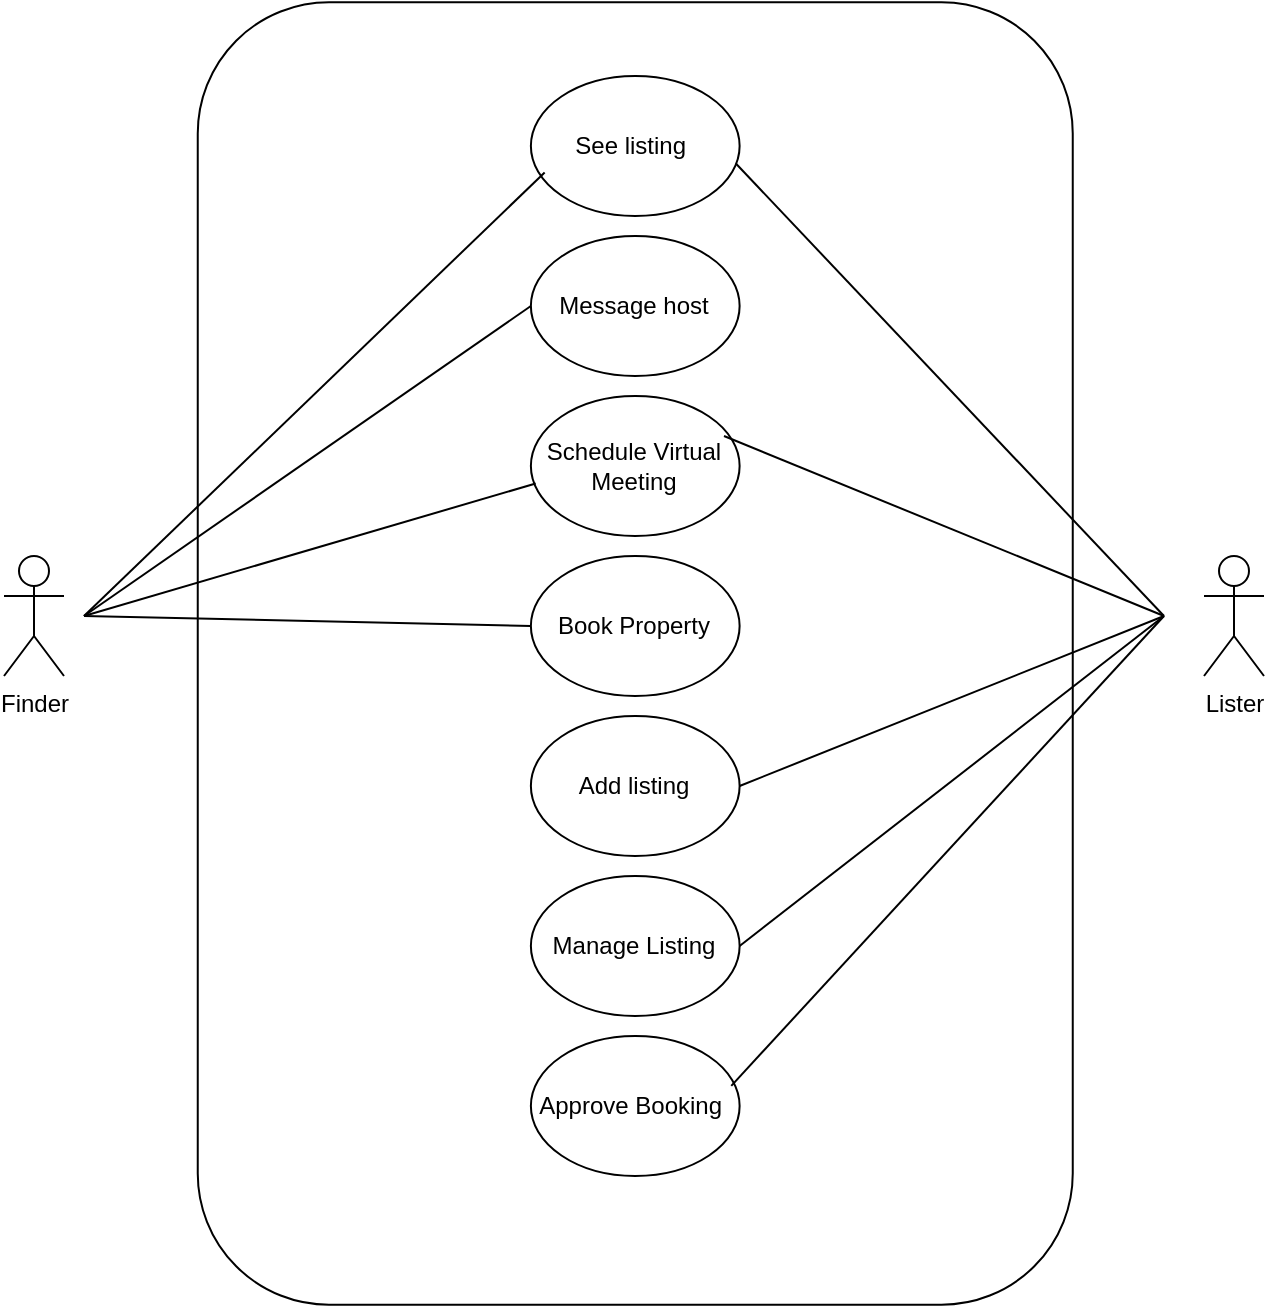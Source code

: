 <mxfile>
    <diagram id="lG8KsGf_u_agT_vsYf8F" name="Page-1">
        <mxGraphModel dx="1043" dy="669" grid="0" gridSize="10" guides="1" tooltips="1" connect="1" arrows="1" fold="1" page="1" pageScale="1" pageWidth="850" pageHeight="1100" math="0" shadow="0">
            <root>
                <mxCell id="0"/>
                <mxCell id="1" parent="0"/>
                <mxCell id="3" value="" style="rounded=1;whiteSpace=wrap;html=1;rotation=-90;" vertex="1" parent="1">
                    <mxGeometry x="110" y="160" width="651.25" height="437.5" as="geometry"/>
                </mxCell>
                <mxCell id="4" value="Finder" style="shape=umlActor;verticalLabelPosition=bottom;verticalAlign=top;html=1;outlineConnect=0;" vertex="1" parent="1">
                    <mxGeometry x="120" y="330" width="30" height="60" as="geometry"/>
                </mxCell>
                <mxCell id="5" value="Lister" style="shape=umlActor;verticalLabelPosition=bottom;verticalAlign=top;html=1;outlineConnect=0;" vertex="1" parent="1">
                    <mxGeometry x="720" y="330" width="30" height="60" as="geometry"/>
                </mxCell>
                <mxCell id="6" value="See listing&amp;nbsp;" style="ellipse;whiteSpace=wrap;html=1;" vertex="1" parent="1">
                    <mxGeometry x="383.44" y="90" width="104.37" height="70" as="geometry"/>
                </mxCell>
                <mxCell id="7" value="Message host" style="ellipse;whiteSpace=wrap;html=1;" vertex="1" parent="1">
                    <mxGeometry x="383.44" y="170" width="104.37" height="70" as="geometry"/>
                </mxCell>
                <mxCell id="8" value="Schedule Virtual Meeting" style="ellipse;whiteSpace=wrap;html=1;" vertex="1" parent="1">
                    <mxGeometry x="383.44" y="250" width="104.37" height="70" as="geometry"/>
                </mxCell>
                <mxCell id="9" value="Book Property" style="ellipse;whiteSpace=wrap;html=1;" vertex="1" parent="1">
                    <mxGeometry x="383.44" y="330" width="104.37" height="70" as="geometry"/>
                </mxCell>
                <mxCell id="10" value="Add listing" style="ellipse;whiteSpace=wrap;html=1;" vertex="1" parent="1">
                    <mxGeometry x="383.44" y="410" width="104.37" height="70" as="geometry"/>
                </mxCell>
                <mxCell id="11" value="Manage Listing" style="ellipse;whiteSpace=wrap;html=1;" vertex="1" parent="1">
                    <mxGeometry x="383.44" y="490" width="104.37" height="70" as="geometry"/>
                </mxCell>
                <mxCell id="12" value="Approve Booking&amp;nbsp;" style="ellipse;whiteSpace=wrap;html=1;" vertex="1" parent="1">
                    <mxGeometry x="383.44" y="570" width="104.37" height="70" as="geometry"/>
                </mxCell>
                <mxCell id="14" value="" style="endArrow=none;html=1;entryX=0.066;entryY=0.689;entryDx=0;entryDy=0;entryPerimeter=0;" edge="1" parent="1" target="6">
                    <mxGeometry width="50" height="50" relative="1" as="geometry">
                        <mxPoint x="160" y="360" as="sourcePoint"/>
                        <mxPoint x="230" y="310" as="targetPoint"/>
                    </mxGeometry>
                </mxCell>
                <mxCell id="15" value="" style="endArrow=none;html=1;entryX=0;entryY=0.5;entryDx=0;entryDy=0;" edge="1" parent="1" target="7">
                    <mxGeometry width="50" height="50" relative="1" as="geometry">
                        <mxPoint x="160" y="360" as="sourcePoint"/>
                        <mxPoint x="400" y="148" as="targetPoint"/>
                    </mxGeometry>
                </mxCell>
                <mxCell id="17" value="" style="endArrow=none;html=1;entryX=0.023;entryY=0.625;entryDx=0;entryDy=0;entryPerimeter=0;" edge="1" parent="1" target="8">
                    <mxGeometry width="50" height="50" relative="1" as="geometry">
                        <mxPoint x="160" y="360" as="sourcePoint"/>
                        <mxPoint x="393" y="215" as="targetPoint"/>
                    </mxGeometry>
                </mxCell>
                <mxCell id="18" value="" style="endArrow=none;html=1;entryX=0;entryY=0.5;entryDx=0;entryDy=0;" edge="1" parent="1" target="9">
                    <mxGeometry width="50" height="50" relative="1" as="geometry">
                        <mxPoint x="160" y="360" as="sourcePoint"/>
                        <mxPoint x="396" y="304" as="targetPoint"/>
                    </mxGeometry>
                </mxCell>
                <mxCell id="20" value="" style="endArrow=none;html=1;exitX=0.982;exitY=0.625;exitDx=0;exitDy=0;exitPerimeter=0;" edge="1" parent="1" source="6">
                    <mxGeometry width="50" height="50" relative="1" as="geometry">
                        <mxPoint x="520" y="357.5" as="sourcePoint"/>
                        <mxPoint x="700" y="360" as="targetPoint"/>
                    </mxGeometry>
                </mxCell>
                <mxCell id="21" value="" style="endArrow=none;html=1;exitX=0.982;exitY=0.625;exitDx=0;exitDy=0;exitPerimeter=0;" edge="1" parent="1">
                    <mxGeometry width="50" height="50" relative="1" as="geometry">
                        <mxPoint x="480" y="270" as="sourcePoint"/>
                        <mxPoint x="700" y="360" as="targetPoint"/>
                    </mxGeometry>
                </mxCell>
                <mxCell id="22" value="" style="endArrow=none;html=1;exitX=1;exitY=0.5;exitDx=0;exitDy=0;" edge="1" parent="1" source="10">
                    <mxGeometry width="50" height="50" relative="1" as="geometry">
                        <mxPoint x="490" y="280" as="sourcePoint"/>
                        <mxPoint x="700" y="360" as="targetPoint"/>
                    </mxGeometry>
                </mxCell>
                <mxCell id="23" value="" style="endArrow=none;html=1;exitX=1;exitY=0.5;exitDx=0;exitDy=0;" edge="1" parent="1">
                    <mxGeometry width="50" height="50" relative="1" as="geometry">
                        <mxPoint x="487.81" y="525" as="sourcePoint"/>
                        <mxPoint x="700" y="360" as="targetPoint"/>
                    </mxGeometry>
                </mxCell>
                <mxCell id="24" value="" style="endArrow=none;html=1;exitX=0.96;exitY=0.356;exitDx=0;exitDy=0;exitPerimeter=0;" edge="1" parent="1" source="12">
                    <mxGeometry width="50" height="50" relative="1" as="geometry">
                        <mxPoint x="497.81" y="535" as="sourcePoint"/>
                        <mxPoint x="700" y="360" as="targetPoint"/>
                    </mxGeometry>
                </mxCell>
            </root>
        </mxGraphModel>
    </diagram>
</mxfile>